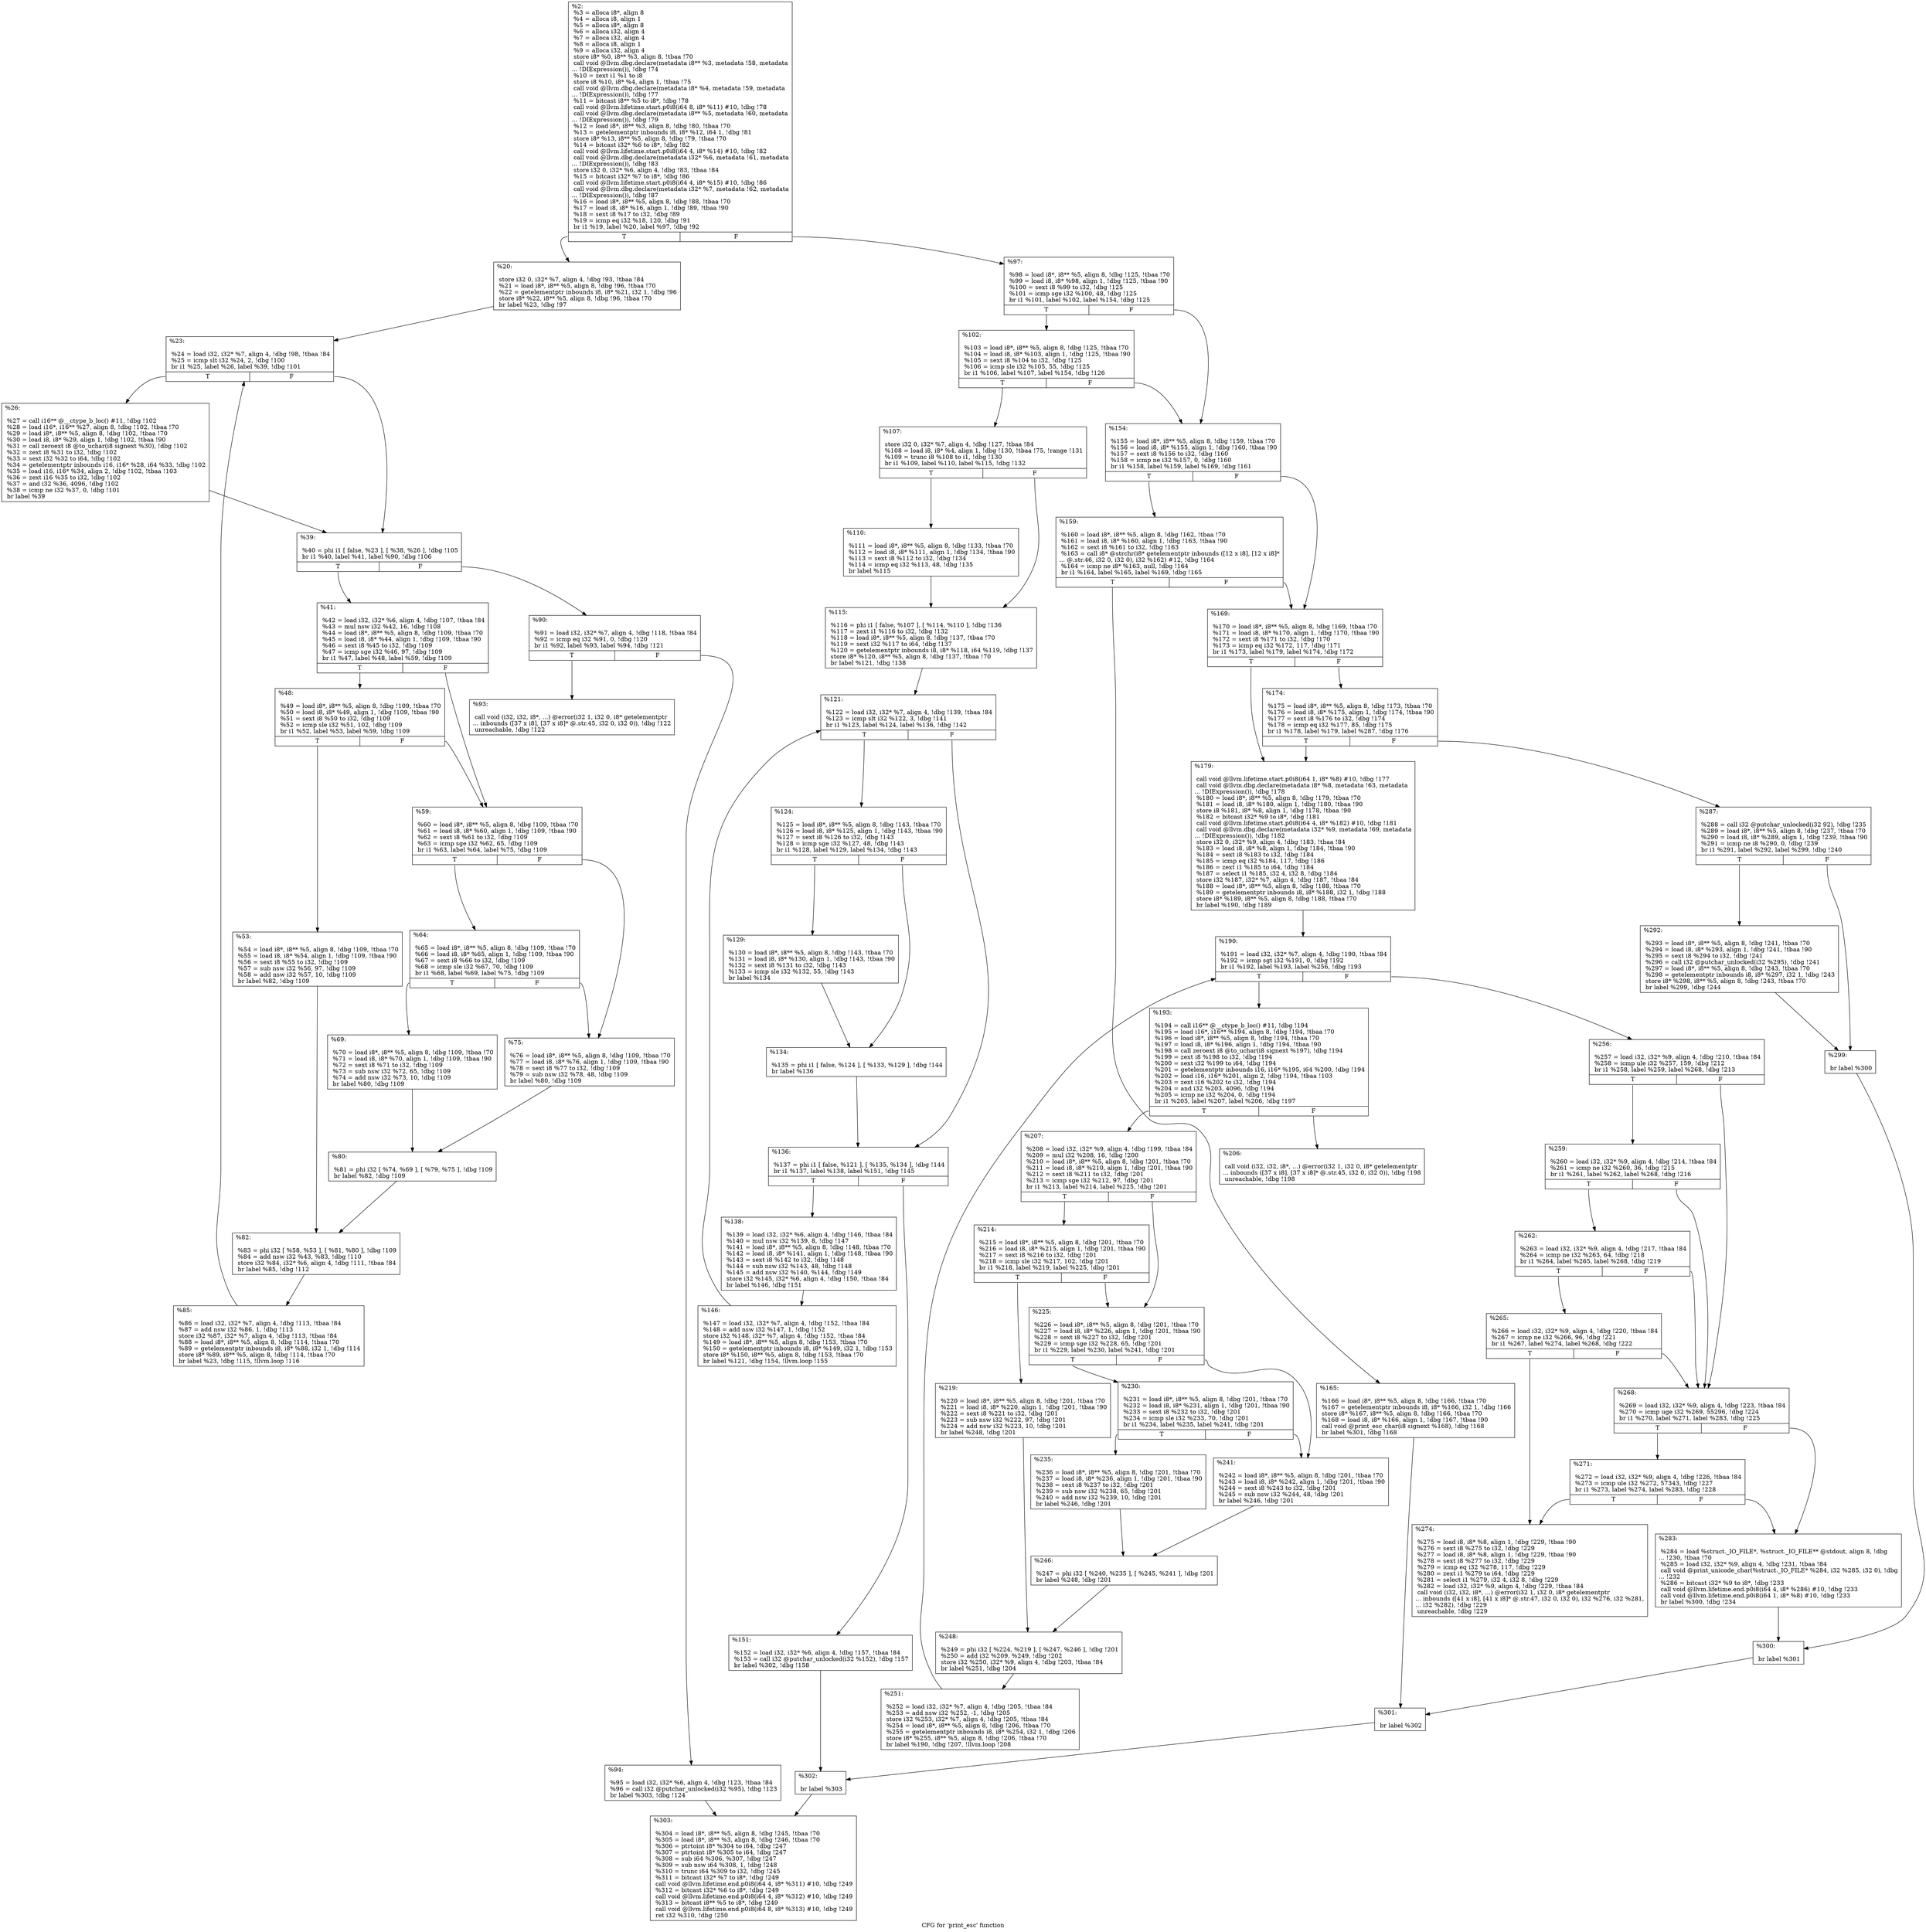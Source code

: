 digraph "CFG for 'print_esc' function" {
	label="CFG for 'print_esc' function";

	Node0x1775250 [shape=record,label="{%2:\l  %3 = alloca i8*, align 8\l  %4 = alloca i8, align 1\l  %5 = alloca i8*, align 8\l  %6 = alloca i32, align 4\l  %7 = alloca i32, align 4\l  %8 = alloca i8, align 1\l  %9 = alloca i32, align 4\l  store i8* %0, i8** %3, align 8, !tbaa !70\l  call void @llvm.dbg.declare(metadata i8** %3, metadata !58, metadata\l... !DIExpression()), !dbg !74\l  %10 = zext i1 %1 to i8\l  store i8 %10, i8* %4, align 1, !tbaa !75\l  call void @llvm.dbg.declare(metadata i8* %4, metadata !59, metadata\l... !DIExpression()), !dbg !77\l  %11 = bitcast i8** %5 to i8*, !dbg !78\l  call void @llvm.lifetime.start.p0i8(i64 8, i8* %11) #10, !dbg !78\l  call void @llvm.dbg.declare(metadata i8** %5, metadata !60, metadata\l... !DIExpression()), !dbg !79\l  %12 = load i8*, i8** %3, align 8, !dbg !80, !tbaa !70\l  %13 = getelementptr inbounds i8, i8* %12, i64 1, !dbg !81\l  store i8* %13, i8** %5, align 8, !dbg !79, !tbaa !70\l  %14 = bitcast i32* %6 to i8*, !dbg !82\l  call void @llvm.lifetime.start.p0i8(i64 4, i8* %14) #10, !dbg !82\l  call void @llvm.dbg.declare(metadata i32* %6, metadata !61, metadata\l... !DIExpression()), !dbg !83\l  store i32 0, i32* %6, align 4, !dbg !83, !tbaa !84\l  %15 = bitcast i32* %7 to i8*, !dbg !86\l  call void @llvm.lifetime.start.p0i8(i64 4, i8* %15) #10, !dbg !86\l  call void @llvm.dbg.declare(metadata i32* %7, metadata !62, metadata\l... !DIExpression()), !dbg !87\l  %16 = load i8*, i8** %5, align 8, !dbg !88, !tbaa !70\l  %17 = load i8, i8* %16, align 1, !dbg !89, !tbaa !90\l  %18 = sext i8 %17 to i32, !dbg !89\l  %19 = icmp eq i32 %18, 120, !dbg !91\l  br i1 %19, label %20, label %97, !dbg !92\l|{<s0>T|<s1>F}}"];
	Node0x1775250:s0 -> Node0x1761700;
	Node0x1775250:s1 -> Node0x1761c50;
	Node0x1761700 [shape=record,label="{%20:\l\l  store i32 0, i32* %7, align 4, !dbg !93, !tbaa !84\l  %21 = load i8*, i8** %5, align 8, !dbg !96, !tbaa !70\l  %22 = getelementptr inbounds i8, i8* %21, i32 1, !dbg !96\l  store i8* %22, i8** %5, align 8, !dbg !96, !tbaa !70\l  br label %23, !dbg !97\l}"];
	Node0x1761700 -> Node0x1761750;
	Node0x1761750 [shape=record,label="{%23:\l\l  %24 = load i32, i32* %7, align 4, !dbg !98, !tbaa !84\l  %25 = icmp slt i32 %24, 2, !dbg !100\l  br i1 %25, label %26, label %39, !dbg !101\l|{<s0>T|<s1>F}}"];
	Node0x1761750:s0 -> Node0x17617a0;
	Node0x1761750:s1 -> Node0x17617f0;
	Node0x17617a0 [shape=record,label="{%26:\l\l  %27 = call i16** @__ctype_b_loc() #11, !dbg !102\l  %28 = load i16*, i16** %27, align 8, !dbg !102, !tbaa !70\l  %29 = load i8*, i8** %5, align 8, !dbg !102, !tbaa !70\l  %30 = load i8, i8* %29, align 1, !dbg !102, !tbaa !90\l  %31 = call zeroext i8 @to_uchar(i8 signext %30), !dbg !102\l  %32 = zext i8 %31 to i32, !dbg !102\l  %33 = sext i32 %32 to i64, !dbg !102\l  %34 = getelementptr inbounds i16, i16* %28, i64 %33, !dbg !102\l  %35 = load i16, i16* %34, align 2, !dbg !102, !tbaa !103\l  %36 = zext i16 %35 to i32, !dbg !102\l  %37 = and i32 %36, 4096, !dbg !102\l  %38 = icmp ne i32 %37, 0, !dbg !101\l  br label %39\l}"];
	Node0x17617a0 -> Node0x17617f0;
	Node0x17617f0 [shape=record,label="{%39:\l\l  %40 = phi i1 [ false, %23 ], [ %38, %26 ], !dbg !105\l  br i1 %40, label %41, label %90, !dbg !106\l|{<s0>T|<s1>F}}"];
	Node0x17617f0:s0 -> Node0x1761840;
	Node0x17617f0:s1 -> Node0x1761b60;
	Node0x1761840 [shape=record,label="{%41:\l\l  %42 = load i32, i32* %6, align 4, !dbg !107, !tbaa !84\l  %43 = mul nsw i32 %42, 16, !dbg !108\l  %44 = load i8*, i8** %5, align 8, !dbg !109, !tbaa !70\l  %45 = load i8, i8* %44, align 1, !dbg !109, !tbaa !90\l  %46 = sext i8 %45 to i32, !dbg !109\l  %47 = icmp sge i32 %46, 97, !dbg !109\l  br i1 %47, label %48, label %59, !dbg !109\l|{<s0>T|<s1>F}}"];
	Node0x1761840:s0 -> Node0x1761890;
	Node0x1761840:s1 -> Node0x1761930;
	Node0x1761890 [shape=record,label="{%48:\l\l  %49 = load i8*, i8** %5, align 8, !dbg !109, !tbaa !70\l  %50 = load i8, i8* %49, align 1, !dbg !109, !tbaa !90\l  %51 = sext i8 %50 to i32, !dbg !109\l  %52 = icmp sle i32 %51, 102, !dbg !109\l  br i1 %52, label %53, label %59, !dbg !109\l|{<s0>T|<s1>F}}"];
	Node0x1761890:s0 -> Node0x17618e0;
	Node0x1761890:s1 -> Node0x1761930;
	Node0x17618e0 [shape=record,label="{%53:\l\l  %54 = load i8*, i8** %5, align 8, !dbg !109, !tbaa !70\l  %55 = load i8, i8* %54, align 1, !dbg !109, !tbaa !90\l  %56 = sext i8 %55 to i32, !dbg !109\l  %57 = sub nsw i32 %56, 97, !dbg !109\l  %58 = add nsw i32 %57, 10, !dbg !109\l  br label %82, !dbg !109\l}"];
	Node0x17618e0 -> Node0x1761ac0;
	Node0x1761930 [shape=record,label="{%59:\l\l  %60 = load i8*, i8** %5, align 8, !dbg !109, !tbaa !70\l  %61 = load i8, i8* %60, align 1, !dbg !109, !tbaa !90\l  %62 = sext i8 %61 to i32, !dbg !109\l  %63 = icmp sge i32 %62, 65, !dbg !109\l  br i1 %63, label %64, label %75, !dbg !109\l|{<s0>T|<s1>F}}"];
	Node0x1761930:s0 -> Node0x1761980;
	Node0x1761930:s1 -> Node0x1761a20;
	Node0x1761980 [shape=record,label="{%64:\l\l  %65 = load i8*, i8** %5, align 8, !dbg !109, !tbaa !70\l  %66 = load i8, i8* %65, align 1, !dbg !109, !tbaa !90\l  %67 = sext i8 %66 to i32, !dbg !109\l  %68 = icmp sle i32 %67, 70, !dbg !109\l  br i1 %68, label %69, label %75, !dbg !109\l|{<s0>T|<s1>F}}"];
	Node0x1761980:s0 -> Node0x17619d0;
	Node0x1761980:s1 -> Node0x1761a20;
	Node0x17619d0 [shape=record,label="{%69:\l\l  %70 = load i8*, i8** %5, align 8, !dbg !109, !tbaa !70\l  %71 = load i8, i8* %70, align 1, !dbg !109, !tbaa !90\l  %72 = sext i8 %71 to i32, !dbg !109\l  %73 = sub nsw i32 %72, 65, !dbg !109\l  %74 = add nsw i32 %73, 10, !dbg !109\l  br label %80, !dbg !109\l}"];
	Node0x17619d0 -> Node0x1761a70;
	Node0x1761a20 [shape=record,label="{%75:\l\l  %76 = load i8*, i8** %5, align 8, !dbg !109, !tbaa !70\l  %77 = load i8, i8* %76, align 1, !dbg !109, !tbaa !90\l  %78 = sext i8 %77 to i32, !dbg !109\l  %79 = sub nsw i32 %78, 48, !dbg !109\l  br label %80, !dbg !109\l}"];
	Node0x1761a20 -> Node0x1761a70;
	Node0x1761a70 [shape=record,label="{%80:\l\l  %81 = phi i32 [ %74, %69 ], [ %79, %75 ], !dbg !109\l  br label %82, !dbg !109\l}"];
	Node0x1761a70 -> Node0x1761ac0;
	Node0x1761ac0 [shape=record,label="{%82:\l\l  %83 = phi i32 [ %58, %53 ], [ %81, %80 ], !dbg !109\l  %84 = add nsw i32 %43, %83, !dbg !110\l  store i32 %84, i32* %6, align 4, !dbg !111, !tbaa !84\l  br label %85, !dbg !112\l}"];
	Node0x1761ac0 -> Node0x1761b10;
	Node0x1761b10 [shape=record,label="{%85:\l\l  %86 = load i32, i32* %7, align 4, !dbg !113, !tbaa !84\l  %87 = add nsw i32 %86, 1, !dbg !113\l  store i32 %87, i32* %7, align 4, !dbg !113, !tbaa !84\l  %88 = load i8*, i8** %5, align 8, !dbg !114, !tbaa !70\l  %89 = getelementptr inbounds i8, i8* %88, i32 1, !dbg !114\l  store i8* %89, i8** %5, align 8, !dbg !114, !tbaa !70\l  br label %23, !dbg !115, !llvm.loop !116\l}"];
	Node0x1761b10 -> Node0x1761750;
	Node0x1761b60 [shape=record,label="{%90:\l\l  %91 = load i32, i32* %7, align 4, !dbg !118, !tbaa !84\l  %92 = icmp eq i32 %91, 0, !dbg !120\l  br i1 %92, label %93, label %94, !dbg !121\l|{<s0>T|<s1>F}}"];
	Node0x1761b60:s0 -> Node0x1761bb0;
	Node0x1761b60:s1 -> Node0x1761c00;
	Node0x1761bb0 [shape=record,label="{%93:\l\l  call void (i32, i32, i8*, ...) @error(i32 1, i32 0, i8* getelementptr\l... inbounds ([37 x i8], [37 x i8]* @.str.45, i32 0, i32 0)), !dbg !122\l  unreachable, !dbg !122\l}"];
	Node0x1761c00 [shape=record,label="{%94:\l\l  %95 = load i32, i32* %6, align 4, !dbg !123, !tbaa !84\l  %96 = call i32 @putchar_unlocked(i32 %95), !dbg !123\l  br label %303, !dbg !124\l}"];
	Node0x1761c00 -> Node0x1762ab0;
	Node0x1761c50 [shape=record,label="{%97:\l\l  %98 = load i8*, i8** %5, align 8, !dbg !125, !tbaa !70\l  %99 = load i8, i8* %98, align 1, !dbg !125, !tbaa !90\l  %100 = sext i8 %99 to i32, !dbg !125\l  %101 = icmp sge i32 %100, 48, !dbg !125\l  br i1 %101, label %102, label %154, !dbg !125\l|{<s0>T|<s1>F}}"];
	Node0x1761c50:s0 -> Node0x1761ca0;
	Node0x1761c50:s1 -> Node0x1762060;
	Node0x1761ca0 [shape=record,label="{%102:\l\l  %103 = load i8*, i8** %5, align 8, !dbg !125, !tbaa !70\l  %104 = load i8, i8* %103, align 1, !dbg !125, !tbaa !90\l  %105 = sext i8 %104 to i32, !dbg !125\l  %106 = icmp sle i32 %105, 55, !dbg !125\l  br i1 %106, label %107, label %154, !dbg !126\l|{<s0>T|<s1>F}}"];
	Node0x1761ca0:s0 -> Node0x1761cf0;
	Node0x1761ca0:s1 -> Node0x1762060;
	Node0x1761cf0 [shape=record,label="{%107:\l\l  store i32 0, i32* %7, align 4, !dbg !127, !tbaa !84\l  %108 = load i8, i8* %4, align 1, !dbg !130, !tbaa !75, !range !131\l  %109 = trunc i8 %108 to i1, !dbg !130\l  br i1 %109, label %110, label %115, !dbg !132\l|{<s0>T|<s1>F}}"];
	Node0x1761cf0:s0 -> Node0x1761d40;
	Node0x1761cf0:s1 -> Node0x1761d90;
	Node0x1761d40 [shape=record,label="{%110:\l\l  %111 = load i8*, i8** %5, align 8, !dbg !133, !tbaa !70\l  %112 = load i8, i8* %111, align 1, !dbg !134, !tbaa !90\l  %113 = sext i8 %112 to i32, !dbg !134\l  %114 = icmp eq i32 %113, 48, !dbg !135\l  br label %115\l}"];
	Node0x1761d40 -> Node0x1761d90;
	Node0x1761d90 [shape=record,label="{%115:\l\l  %116 = phi i1 [ false, %107 ], [ %114, %110 ], !dbg !136\l  %117 = zext i1 %116 to i32, !dbg !132\l  %118 = load i8*, i8** %5, align 8, !dbg !137, !tbaa !70\l  %119 = sext i32 %117 to i64, !dbg !137\l  %120 = getelementptr inbounds i8, i8* %118, i64 %119, !dbg !137\l  store i8* %120, i8** %5, align 8, !dbg !137, !tbaa !70\l  br label %121, !dbg !138\l}"];
	Node0x1761d90 -> Node0x1761de0;
	Node0x1761de0 [shape=record,label="{%121:\l\l  %122 = load i32, i32* %7, align 4, !dbg !139, !tbaa !84\l  %123 = icmp slt i32 %122, 3, !dbg !141\l  br i1 %123, label %124, label %136, !dbg !142\l|{<s0>T|<s1>F}}"];
	Node0x1761de0:s0 -> Node0x1761e30;
	Node0x1761de0:s1 -> Node0x1761f20;
	Node0x1761e30 [shape=record,label="{%124:\l\l  %125 = load i8*, i8** %5, align 8, !dbg !143, !tbaa !70\l  %126 = load i8, i8* %125, align 1, !dbg !143, !tbaa !90\l  %127 = sext i8 %126 to i32, !dbg !143\l  %128 = icmp sge i32 %127, 48, !dbg !143\l  br i1 %128, label %129, label %134, !dbg !143\l|{<s0>T|<s1>F}}"];
	Node0x1761e30:s0 -> Node0x1761e80;
	Node0x1761e30:s1 -> Node0x1761ed0;
	Node0x1761e80 [shape=record,label="{%129:\l\l  %130 = load i8*, i8** %5, align 8, !dbg !143, !tbaa !70\l  %131 = load i8, i8* %130, align 1, !dbg !143, !tbaa !90\l  %132 = sext i8 %131 to i32, !dbg !143\l  %133 = icmp sle i32 %132, 55, !dbg !143\l  br label %134\l}"];
	Node0x1761e80 -> Node0x1761ed0;
	Node0x1761ed0 [shape=record,label="{%134:\l\l  %135 = phi i1 [ false, %124 ], [ %133, %129 ], !dbg !144\l  br label %136\l}"];
	Node0x1761ed0 -> Node0x1761f20;
	Node0x1761f20 [shape=record,label="{%136:\l\l  %137 = phi i1 [ false, %121 ], [ %135, %134 ], !dbg !144\l  br i1 %137, label %138, label %151, !dbg !145\l|{<s0>T|<s1>F}}"];
	Node0x1761f20:s0 -> Node0x1761f70;
	Node0x1761f20:s1 -> Node0x1762010;
	Node0x1761f70 [shape=record,label="{%138:\l\l  %139 = load i32, i32* %6, align 4, !dbg !146, !tbaa !84\l  %140 = mul nsw i32 %139, 8, !dbg !147\l  %141 = load i8*, i8** %5, align 8, !dbg !148, !tbaa !70\l  %142 = load i8, i8* %141, align 1, !dbg !148, !tbaa !90\l  %143 = sext i8 %142 to i32, !dbg !148\l  %144 = sub nsw i32 %143, 48, !dbg !148\l  %145 = add nsw i32 %140, %144, !dbg !149\l  store i32 %145, i32* %6, align 4, !dbg !150, !tbaa !84\l  br label %146, !dbg !151\l}"];
	Node0x1761f70 -> Node0x1761fc0;
	Node0x1761fc0 [shape=record,label="{%146:\l\l  %147 = load i32, i32* %7, align 4, !dbg !152, !tbaa !84\l  %148 = add nsw i32 %147, 1, !dbg !152\l  store i32 %148, i32* %7, align 4, !dbg !152, !tbaa !84\l  %149 = load i8*, i8** %5, align 8, !dbg !153, !tbaa !70\l  %150 = getelementptr inbounds i8, i8* %149, i32 1, !dbg !153\l  store i8* %150, i8** %5, align 8, !dbg !153, !tbaa !70\l  br label %121, !dbg !154, !llvm.loop !155\l}"];
	Node0x1761fc0 -> Node0x1761de0;
	Node0x1762010 [shape=record,label="{%151:\l\l  %152 = load i32, i32* %6, align 4, !dbg !157, !tbaa !84\l  %153 = call i32 @putchar_unlocked(i32 %152), !dbg !157\l  br label %302, !dbg !158\l}"];
	Node0x1762010 -> Node0x1762a60;
	Node0x1762060 [shape=record,label="{%154:\l\l  %155 = load i8*, i8** %5, align 8, !dbg !159, !tbaa !70\l  %156 = load i8, i8* %155, align 1, !dbg !160, !tbaa !90\l  %157 = sext i8 %156 to i32, !dbg !160\l  %158 = icmp ne i32 %157, 0, !dbg !160\l  br i1 %158, label %159, label %169, !dbg !161\l|{<s0>T|<s1>F}}"];
	Node0x1762060:s0 -> Node0x17620b0;
	Node0x1762060:s1 -> Node0x1762150;
	Node0x17620b0 [shape=record,label="{%159:\l\l  %160 = load i8*, i8** %5, align 8, !dbg !162, !tbaa !70\l  %161 = load i8, i8* %160, align 1, !dbg !163, !tbaa !90\l  %162 = sext i8 %161 to i32, !dbg !163\l  %163 = call i8* @strchr(i8* getelementptr inbounds ([12 x i8], [12 x i8]*\l... @.str.46, i32 0, i32 0), i32 %162) #12, !dbg !164\l  %164 = icmp ne i8* %163, null, !dbg !164\l  br i1 %164, label %165, label %169, !dbg !165\l|{<s0>T|<s1>F}}"];
	Node0x17620b0:s0 -> Node0x1762100;
	Node0x17620b0:s1 -> Node0x1762150;
	Node0x1762100 [shape=record,label="{%165:\l\l  %166 = load i8*, i8** %5, align 8, !dbg !166, !tbaa !70\l  %167 = getelementptr inbounds i8, i8* %166, i32 1, !dbg !166\l  store i8* %167, i8** %5, align 8, !dbg !166, !tbaa !70\l  %168 = load i8, i8* %166, align 1, !dbg !167, !tbaa !90\l  call void @print_esc_char(i8 signext %168), !dbg !168\l  br label %301, !dbg !168\l}"];
	Node0x1762100 -> Node0x1762a10;
	Node0x1762150 [shape=record,label="{%169:\l\l  %170 = load i8*, i8** %5, align 8, !dbg !169, !tbaa !70\l  %171 = load i8, i8* %170, align 1, !dbg !170, !tbaa !90\l  %172 = sext i8 %171 to i32, !dbg !170\l  %173 = icmp eq i32 %172, 117, !dbg !171\l  br i1 %173, label %179, label %174, !dbg !172\l|{<s0>T|<s1>F}}"];
	Node0x1762150:s0 -> Node0x17621f0;
	Node0x1762150:s1 -> Node0x17621a0;
	Node0x17621a0 [shape=record,label="{%174:\l\l  %175 = load i8*, i8** %5, align 8, !dbg !173, !tbaa !70\l  %176 = load i8, i8* %175, align 1, !dbg !174, !tbaa !90\l  %177 = sext i8 %176 to i32, !dbg !174\l  %178 = icmp eq i32 %177, 85, !dbg !175\l  br i1 %178, label %179, label %287, !dbg !176\l|{<s0>T|<s1>F}}"];
	Node0x17621a0:s0 -> Node0x17621f0;
	Node0x17621a0:s1 -> Node0x17628d0;
	Node0x17621f0 [shape=record,label="{%179:\l\l  call void @llvm.lifetime.start.p0i8(i64 1, i8* %8) #10, !dbg !177\l  call void @llvm.dbg.declare(metadata i8* %8, metadata !63, metadata\l... !DIExpression()), !dbg !178\l  %180 = load i8*, i8** %5, align 8, !dbg !179, !tbaa !70\l  %181 = load i8, i8* %180, align 1, !dbg !180, !tbaa !90\l  store i8 %181, i8* %8, align 1, !dbg !178, !tbaa !90\l  %182 = bitcast i32* %9 to i8*, !dbg !181\l  call void @llvm.lifetime.start.p0i8(i64 4, i8* %182) #10, !dbg !181\l  call void @llvm.dbg.declare(metadata i32* %9, metadata !69, metadata\l... !DIExpression()), !dbg !182\l  store i32 0, i32* %9, align 4, !dbg !183, !tbaa !84\l  %183 = load i8, i8* %8, align 1, !dbg !184, !tbaa !90\l  %184 = sext i8 %183 to i32, !dbg !184\l  %185 = icmp eq i32 %184, 117, !dbg !186\l  %186 = zext i1 %185 to i64, !dbg !184\l  %187 = select i1 %185, i32 4, i32 8, !dbg !184\l  store i32 %187, i32* %7, align 4, !dbg !187, !tbaa !84\l  %188 = load i8*, i8** %5, align 8, !dbg !188, !tbaa !70\l  %189 = getelementptr inbounds i8, i8* %188, i32 1, !dbg !188\l  store i8* %189, i8** %5, align 8, !dbg !188, !tbaa !70\l  br label %190, !dbg !189\l}"];
	Node0x17621f0 -> Node0x1762240;
	Node0x1762240 [shape=record,label="{%190:\l\l  %191 = load i32, i32* %7, align 4, !dbg !190, !tbaa !84\l  %192 = icmp sgt i32 %191, 0, !dbg !192\l  br i1 %192, label %193, label %256, !dbg !193\l|{<s0>T|<s1>F}}"];
	Node0x1762240:s0 -> Node0x1762290;
	Node0x1762240:s1 -> Node0x1762650;
	Node0x1762290 [shape=record,label="{%193:\l\l  %194 = call i16** @__ctype_b_loc() #11, !dbg !194\l  %195 = load i16*, i16** %194, align 8, !dbg !194, !tbaa !70\l  %196 = load i8*, i8** %5, align 8, !dbg !194, !tbaa !70\l  %197 = load i8, i8* %196, align 1, !dbg !194, !tbaa !90\l  %198 = call zeroext i8 @to_uchar(i8 signext %197), !dbg !194\l  %199 = zext i8 %198 to i32, !dbg !194\l  %200 = sext i32 %199 to i64, !dbg !194\l  %201 = getelementptr inbounds i16, i16* %195, i64 %200, !dbg !194\l  %202 = load i16, i16* %201, align 2, !dbg !194, !tbaa !103\l  %203 = zext i16 %202 to i32, !dbg !194\l  %204 = and i32 %203, 4096, !dbg !194\l  %205 = icmp ne i32 %204, 0, !dbg !194\l  br i1 %205, label %207, label %206, !dbg !197\l|{<s0>T|<s1>F}}"];
	Node0x1762290:s0 -> Node0x1762330;
	Node0x1762290:s1 -> Node0x17622e0;
	Node0x17622e0 [shape=record,label="{%206:\l\l  call void (i32, i32, i8*, ...) @error(i32 1, i32 0, i8* getelementptr\l... inbounds ([37 x i8], [37 x i8]* @.str.45, i32 0, i32 0)), !dbg !198\l  unreachable, !dbg !198\l}"];
	Node0x1762330 [shape=record,label="{%207:\l\l  %208 = load i32, i32* %9, align 4, !dbg !199, !tbaa !84\l  %209 = mul i32 %208, 16, !dbg !200\l  %210 = load i8*, i8** %5, align 8, !dbg !201, !tbaa !70\l  %211 = load i8, i8* %210, align 1, !dbg !201, !tbaa !90\l  %212 = sext i8 %211 to i32, !dbg !201\l  %213 = icmp sge i32 %212, 97, !dbg !201\l  br i1 %213, label %214, label %225, !dbg !201\l|{<s0>T|<s1>F}}"];
	Node0x1762330:s0 -> Node0x1762380;
	Node0x1762330:s1 -> Node0x1762420;
	Node0x1762380 [shape=record,label="{%214:\l\l  %215 = load i8*, i8** %5, align 8, !dbg !201, !tbaa !70\l  %216 = load i8, i8* %215, align 1, !dbg !201, !tbaa !90\l  %217 = sext i8 %216 to i32, !dbg !201\l  %218 = icmp sle i32 %217, 102, !dbg !201\l  br i1 %218, label %219, label %225, !dbg !201\l|{<s0>T|<s1>F}}"];
	Node0x1762380:s0 -> Node0x17623d0;
	Node0x1762380:s1 -> Node0x1762420;
	Node0x17623d0 [shape=record,label="{%219:\l\l  %220 = load i8*, i8** %5, align 8, !dbg !201, !tbaa !70\l  %221 = load i8, i8* %220, align 1, !dbg !201, !tbaa !90\l  %222 = sext i8 %221 to i32, !dbg !201\l  %223 = sub nsw i32 %222, 97, !dbg !201\l  %224 = add nsw i32 %223, 10, !dbg !201\l  br label %248, !dbg !201\l}"];
	Node0x17623d0 -> Node0x17625b0;
	Node0x1762420 [shape=record,label="{%225:\l\l  %226 = load i8*, i8** %5, align 8, !dbg !201, !tbaa !70\l  %227 = load i8, i8* %226, align 1, !dbg !201, !tbaa !90\l  %228 = sext i8 %227 to i32, !dbg !201\l  %229 = icmp sge i32 %228, 65, !dbg !201\l  br i1 %229, label %230, label %241, !dbg !201\l|{<s0>T|<s1>F}}"];
	Node0x1762420:s0 -> Node0x1762470;
	Node0x1762420:s1 -> Node0x1762510;
	Node0x1762470 [shape=record,label="{%230:\l\l  %231 = load i8*, i8** %5, align 8, !dbg !201, !tbaa !70\l  %232 = load i8, i8* %231, align 1, !dbg !201, !tbaa !90\l  %233 = sext i8 %232 to i32, !dbg !201\l  %234 = icmp sle i32 %233, 70, !dbg !201\l  br i1 %234, label %235, label %241, !dbg !201\l|{<s0>T|<s1>F}}"];
	Node0x1762470:s0 -> Node0x17624c0;
	Node0x1762470:s1 -> Node0x1762510;
	Node0x17624c0 [shape=record,label="{%235:\l\l  %236 = load i8*, i8** %5, align 8, !dbg !201, !tbaa !70\l  %237 = load i8, i8* %236, align 1, !dbg !201, !tbaa !90\l  %238 = sext i8 %237 to i32, !dbg !201\l  %239 = sub nsw i32 %238, 65, !dbg !201\l  %240 = add nsw i32 %239, 10, !dbg !201\l  br label %246, !dbg !201\l}"];
	Node0x17624c0 -> Node0x1762560;
	Node0x1762510 [shape=record,label="{%241:\l\l  %242 = load i8*, i8** %5, align 8, !dbg !201, !tbaa !70\l  %243 = load i8, i8* %242, align 1, !dbg !201, !tbaa !90\l  %244 = sext i8 %243 to i32, !dbg !201\l  %245 = sub nsw i32 %244, 48, !dbg !201\l  br label %246, !dbg !201\l}"];
	Node0x1762510 -> Node0x1762560;
	Node0x1762560 [shape=record,label="{%246:\l\l  %247 = phi i32 [ %240, %235 ], [ %245, %241 ], !dbg !201\l  br label %248, !dbg !201\l}"];
	Node0x1762560 -> Node0x17625b0;
	Node0x17625b0 [shape=record,label="{%248:\l\l  %249 = phi i32 [ %224, %219 ], [ %247, %246 ], !dbg !201\l  %250 = add i32 %209, %249, !dbg !202\l  store i32 %250, i32* %9, align 4, !dbg !203, !tbaa !84\l  br label %251, !dbg !204\l}"];
	Node0x17625b0 -> Node0x1762600;
	Node0x1762600 [shape=record,label="{%251:\l\l  %252 = load i32, i32* %7, align 4, !dbg !205, !tbaa !84\l  %253 = add nsw i32 %252, -1, !dbg !205\l  store i32 %253, i32* %7, align 4, !dbg !205, !tbaa !84\l  %254 = load i8*, i8** %5, align 8, !dbg !206, !tbaa !70\l  %255 = getelementptr inbounds i8, i8* %254, i32 1, !dbg !206\l  store i8* %255, i8** %5, align 8, !dbg !206, !tbaa !70\l  br label %190, !dbg !207, !llvm.loop !208\l}"];
	Node0x1762600 -> Node0x1762240;
	Node0x1762650 [shape=record,label="{%256:\l\l  %257 = load i32, i32* %9, align 4, !dbg !210, !tbaa !84\l  %258 = icmp ule i32 %257, 159, !dbg !212\l  br i1 %258, label %259, label %268, !dbg !213\l|{<s0>T|<s1>F}}"];
	Node0x1762650:s0 -> Node0x17626a0;
	Node0x1762650:s1 -> Node0x1762790;
	Node0x17626a0 [shape=record,label="{%259:\l\l  %260 = load i32, i32* %9, align 4, !dbg !214, !tbaa !84\l  %261 = icmp ne i32 %260, 36, !dbg !215\l  br i1 %261, label %262, label %268, !dbg !216\l|{<s0>T|<s1>F}}"];
	Node0x17626a0:s0 -> Node0x17626f0;
	Node0x17626a0:s1 -> Node0x1762790;
	Node0x17626f0 [shape=record,label="{%262:\l\l  %263 = load i32, i32* %9, align 4, !dbg !217, !tbaa !84\l  %264 = icmp ne i32 %263, 64, !dbg !218\l  br i1 %264, label %265, label %268, !dbg !219\l|{<s0>T|<s1>F}}"];
	Node0x17626f0:s0 -> Node0x1762740;
	Node0x17626f0:s1 -> Node0x1762790;
	Node0x1762740 [shape=record,label="{%265:\l\l  %266 = load i32, i32* %9, align 4, !dbg !220, !tbaa !84\l  %267 = icmp ne i32 %266, 96, !dbg !221\l  br i1 %267, label %274, label %268, !dbg !222\l|{<s0>T|<s1>F}}"];
	Node0x1762740:s0 -> Node0x1762830;
	Node0x1762740:s1 -> Node0x1762790;
	Node0x1762790 [shape=record,label="{%268:\l\l  %269 = load i32, i32* %9, align 4, !dbg !223, !tbaa !84\l  %270 = icmp uge i32 %269, 55296, !dbg !224\l  br i1 %270, label %271, label %283, !dbg !225\l|{<s0>T|<s1>F}}"];
	Node0x1762790:s0 -> Node0x17627e0;
	Node0x1762790:s1 -> Node0x1762880;
	Node0x17627e0 [shape=record,label="{%271:\l\l  %272 = load i32, i32* %9, align 4, !dbg !226, !tbaa !84\l  %273 = icmp ule i32 %272, 57343, !dbg !227\l  br i1 %273, label %274, label %283, !dbg !228\l|{<s0>T|<s1>F}}"];
	Node0x17627e0:s0 -> Node0x1762830;
	Node0x17627e0:s1 -> Node0x1762880;
	Node0x1762830 [shape=record,label="{%274:\l\l  %275 = load i8, i8* %8, align 1, !dbg !229, !tbaa !90\l  %276 = sext i8 %275 to i32, !dbg !229\l  %277 = load i8, i8* %8, align 1, !dbg !229, !tbaa !90\l  %278 = sext i8 %277 to i32, !dbg !229\l  %279 = icmp eq i32 %278, 117, !dbg !229\l  %280 = zext i1 %279 to i64, !dbg !229\l  %281 = select i1 %279, i32 4, i32 8, !dbg !229\l  %282 = load i32, i32* %9, align 4, !dbg !229, !tbaa !84\l  call void (i32, i32, i8*, ...) @error(i32 1, i32 0, i8* getelementptr\l... inbounds ([41 x i8], [41 x i8]* @.str.47, i32 0, i32 0), i32 %276, i32 %281,\l... i32 %282), !dbg !229\l  unreachable, !dbg !229\l}"];
	Node0x1762880 [shape=record,label="{%283:\l\l  %284 = load %struct._IO_FILE*, %struct._IO_FILE** @stdout, align 8, !dbg\l... !230, !tbaa !70\l  %285 = load i32, i32* %9, align 4, !dbg !231, !tbaa !84\l  call void @print_unicode_char(%struct._IO_FILE* %284, i32 %285, i32 0), !dbg\l... !232\l  %286 = bitcast i32* %9 to i8*, !dbg !233\l  call void @llvm.lifetime.end.p0i8(i64 4, i8* %286) #10, !dbg !233\l  call void @llvm.lifetime.end.p0i8(i64 1, i8* %8) #10, !dbg !233\l  br label %300, !dbg !234\l}"];
	Node0x1762880 -> Node0x17629c0;
	Node0x17628d0 [shape=record,label="{%287:\l\l  %288 = call i32 @putchar_unlocked(i32 92), !dbg !235\l  %289 = load i8*, i8** %5, align 8, !dbg !237, !tbaa !70\l  %290 = load i8, i8* %289, align 1, !dbg !239, !tbaa !90\l  %291 = icmp ne i8 %290, 0, !dbg !239\l  br i1 %291, label %292, label %299, !dbg !240\l|{<s0>T|<s1>F}}"];
	Node0x17628d0:s0 -> Node0x1762920;
	Node0x17628d0:s1 -> Node0x1762970;
	Node0x1762920 [shape=record,label="{%292:\l\l  %293 = load i8*, i8** %5, align 8, !dbg !241, !tbaa !70\l  %294 = load i8, i8* %293, align 1, !dbg !241, !tbaa !90\l  %295 = sext i8 %294 to i32, !dbg !241\l  %296 = call i32 @putchar_unlocked(i32 %295), !dbg !241\l  %297 = load i8*, i8** %5, align 8, !dbg !243, !tbaa !70\l  %298 = getelementptr inbounds i8, i8* %297, i32 1, !dbg !243\l  store i8* %298, i8** %5, align 8, !dbg !243, !tbaa !70\l  br label %299, !dbg !244\l}"];
	Node0x1762920 -> Node0x1762970;
	Node0x1762970 [shape=record,label="{%299:\l\l  br label %300\l}"];
	Node0x1762970 -> Node0x17629c0;
	Node0x17629c0 [shape=record,label="{%300:\l\l  br label %301\l}"];
	Node0x17629c0 -> Node0x1762a10;
	Node0x1762a10 [shape=record,label="{%301:\l\l  br label %302\l}"];
	Node0x1762a10 -> Node0x1762a60;
	Node0x1762a60 [shape=record,label="{%302:\l\l  br label %303\l}"];
	Node0x1762a60 -> Node0x1762ab0;
	Node0x1762ab0 [shape=record,label="{%303:\l\l  %304 = load i8*, i8** %5, align 8, !dbg !245, !tbaa !70\l  %305 = load i8*, i8** %3, align 8, !dbg !246, !tbaa !70\l  %306 = ptrtoint i8* %304 to i64, !dbg !247\l  %307 = ptrtoint i8* %305 to i64, !dbg !247\l  %308 = sub i64 %306, %307, !dbg !247\l  %309 = sub nsw i64 %308, 1, !dbg !248\l  %310 = trunc i64 %309 to i32, !dbg !245\l  %311 = bitcast i32* %7 to i8*, !dbg !249\l  call void @llvm.lifetime.end.p0i8(i64 4, i8* %311) #10, !dbg !249\l  %312 = bitcast i32* %6 to i8*, !dbg !249\l  call void @llvm.lifetime.end.p0i8(i64 4, i8* %312) #10, !dbg !249\l  %313 = bitcast i8** %5 to i8*, !dbg !249\l  call void @llvm.lifetime.end.p0i8(i64 8, i8* %313) #10, !dbg !249\l  ret i32 %310, !dbg !250\l}"];
}
